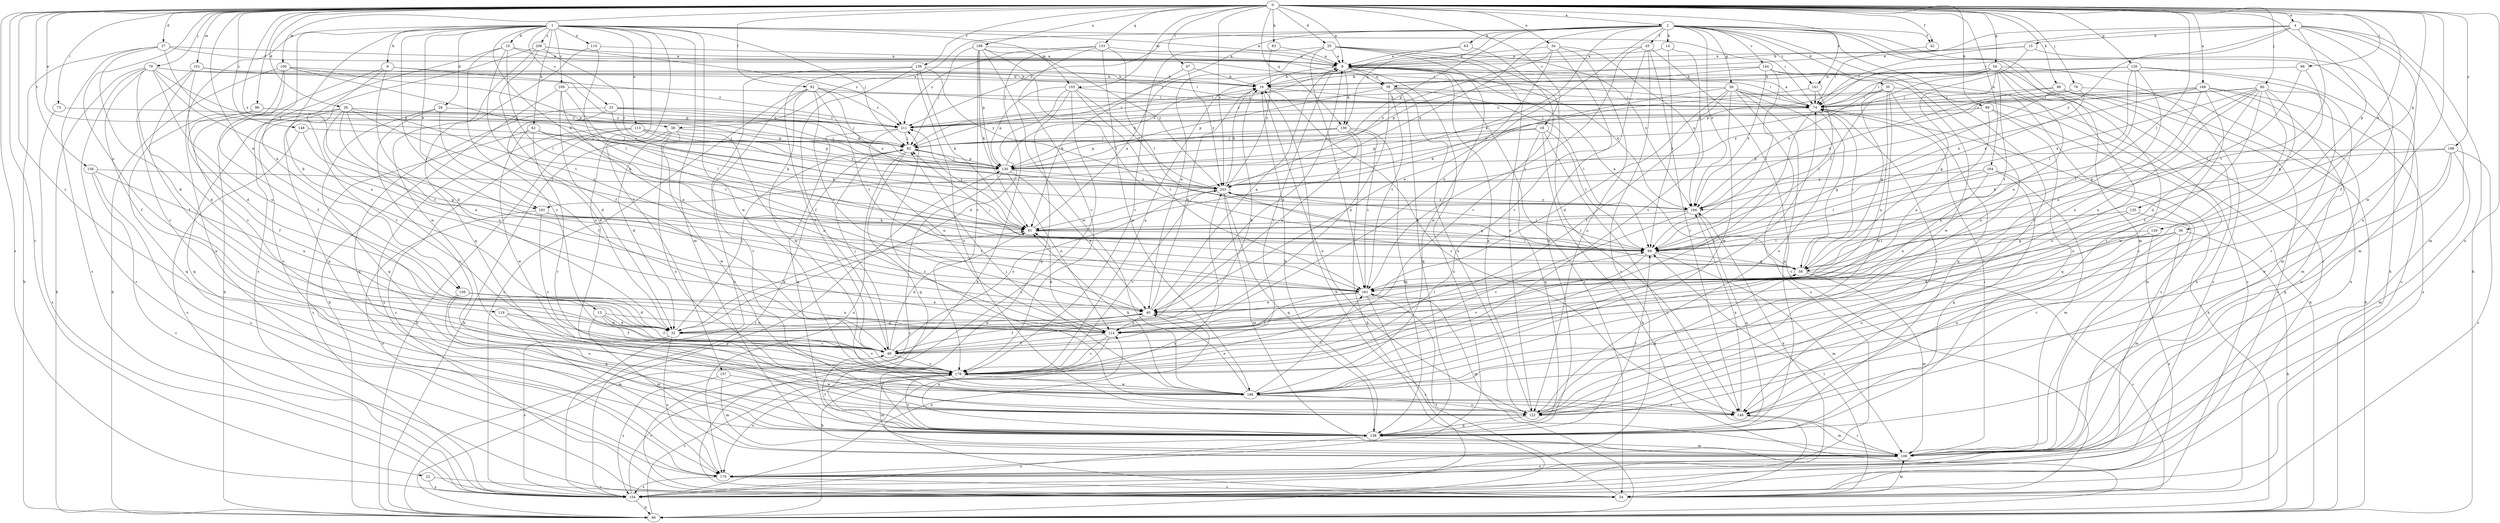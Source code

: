 strict digraph  {
0;
1;
2;
4;
8;
9;
10;
13;
14;
15;
16;
18;
22;
23;
24;
25;
26;
27;
28;
30;
32;
34;
36;
38;
39;
40;
42;
45;
49;
54;
56;
58;
62;
63;
66;
67;
73;
74;
76;
79;
80;
82;
83;
86;
89;
91;
92;
96;
98;
99;
100;
101;
103;
106;
108;
110;
113;
114;
119;
122;
126;
129;
130;
133;
135;
136;
138;
139;
141;
144;
146;
148;
154;
156;
157;
161;
164;
168;
170;
179;
186;
188;
191;
194;
199;
203;
206;
209;
211;
0 -> 2  [label=a];
0 -> 4  [label=a];
0 -> 8  [label=a];
0 -> 18  [label=c];
0 -> 22  [label=c];
0 -> 25  [label=d];
0 -> 26  [label=d];
0 -> 27  [label=d];
0 -> 34  [label=e];
0 -> 36  [label=e];
0 -> 38  [label=e];
0 -> 42  [label=f];
0 -> 54  [label=g];
0 -> 67  [label=i];
0 -> 73  [label=i];
0 -> 76  [label=j];
0 -> 79  [label=j];
0 -> 80  [label=j];
0 -> 83  [label=k];
0 -> 86  [label=k];
0 -> 89  [label=k];
0 -> 92  [label=l];
0 -> 96  [label=l];
0 -> 98  [label=l];
0 -> 99  [label=l];
0 -> 100  [label=m];
0 -> 101  [label=m];
0 -> 103  [label=m];
0 -> 108  [label=n];
0 -> 119  [label=o];
0 -> 126  [label=p];
0 -> 129  [label=p];
0 -> 133  [label=q];
0 -> 135  [label=q];
0 -> 136  [label=q];
0 -> 139  [label=r];
0 -> 141  [label=r];
0 -> 148  [label=s];
0 -> 154  [label=s];
0 -> 156  [label=t];
0 -> 164  [label=u];
0 -> 168  [label=u];
0 -> 170  [label=u];
0 -> 179  [label=v];
0 -> 186  [label=w];
0 -> 188  [label=x];
0 -> 191  [label=x];
0 -> 199  [label=y];
0 -> 203  [label=y];
1 -> 8  [label=a];
1 -> 9  [label=b];
1 -> 10  [label=b];
1 -> 13  [label=b];
1 -> 23  [label=c];
1 -> 28  [label=d];
1 -> 62  [label=h];
1 -> 74  [label=i];
1 -> 82  [label=j];
1 -> 91  [label=k];
1 -> 103  [label=m];
1 -> 106  [label=m];
1 -> 108  [label=n];
1 -> 110  [label=n];
1 -> 113  [label=n];
1 -> 122  [label=o];
1 -> 157  [label=t];
1 -> 161  [label=t];
1 -> 170  [label=u];
1 -> 186  [label=w];
1 -> 191  [label=x];
1 -> 206  [label=z];
1 -> 209  [label=z];
2 -> 14  [label=b];
2 -> 24  [label=c];
2 -> 30  [label=d];
2 -> 38  [label=e];
2 -> 42  [label=f];
2 -> 45  [label=f];
2 -> 56  [label=g];
2 -> 63  [label=h];
2 -> 66  [label=h];
2 -> 82  [label=j];
2 -> 91  [label=k];
2 -> 106  [label=m];
2 -> 114  [label=n];
2 -> 122  [label=o];
2 -> 130  [label=p];
2 -> 136  [label=q];
2 -> 141  [label=r];
2 -> 144  [label=r];
2 -> 146  [label=r];
2 -> 191  [label=x];
2 -> 194  [label=x];
2 -> 211  [label=z];
4 -> 15  [label=b];
4 -> 16  [label=b];
4 -> 39  [label=e];
4 -> 49  [label=f];
4 -> 66  [label=h];
4 -> 74  [label=i];
4 -> 106  [label=m];
4 -> 122  [label=o];
4 -> 161  [label=t];
4 -> 203  [label=y];
8 -> 16  [label=b];
8 -> 24  [label=c];
8 -> 39  [label=e];
8 -> 74  [label=i];
8 -> 136  [label=q];
8 -> 170  [label=u];
8 -> 179  [label=v];
8 -> 194  [label=x];
9 -> 16  [label=b];
9 -> 32  [label=d];
9 -> 66  [label=h];
9 -> 130  [label=p];
9 -> 179  [label=v];
10 -> 8  [label=a];
10 -> 39  [label=e];
10 -> 99  [label=l];
10 -> 154  [label=s];
10 -> 161  [label=t];
10 -> 179  [label=v];
13 -> 32  [label=d];
13 -> 49  [label=f];
13 -> 106  [label=m];
13 -> 114  [label=n];
13 -> 179  [label=v];
14 -> 8  [label=a];
14 -> 99  [label=l];
14 -> 179  [label=v];
15 -> 8  [label=a];
15 -> 74  [label=i];
15 -> 82  [label=j];
15 -> 106  [label=m];
16 -> 74  [label=i];
16 -> 122  [label=o];
16 -> 146  [label=r];
18 -> 24  [label=c];
18 -> 66  [label=h];
18 -> 82  [label=j];
18 -> 99  [label=l];
18 -> 130  [label=p];
18 -> 138  [label=q];
22 -> 24  [label=c];
22 -> 154  [label=s];
23 -> 32  [label=d];
23 -> 82  [label=j];
23 -> 91  [label=k];
23 -> 130  [label=p];
23 -> 138  [label=q];
23 -> 211  [label=z];
24 -> 16  [label=b];
24 -> 40  [label=e];
24 -> 99  [label=l];
24 -> 106  [label=m];
25 -> 8  [label=a];
25 -> 40  [label=e];
25 -> 122  [label=o];
25 -> 146  [label=r];
25 -> 161  [label=t];
25 -> 179  [label=v];
25 -> 186  [label=w];
25 -> 194  [label=x];
26 -> 40  [label=e];
26 -> 91  [label=k];
26 -> 99  [label=l];
26 -> 114  [label=n];
26 -> 122  [label=o];
26 -> 138  [label=q];
26 -> 161  [label=t];
26 -> 211  [label=z];
27 -> 8  [label=a];
27 -> 32  [label=d];
27 -> 66  [label=h];
27 -> 74  [label=i];
27 -> 154  [label=s];
27 -> 203  [label=y];
28 -> 49  [label=f];
28 -> 122  [label=o];
28 -> 138  [label=q];
28 -> 211  [label=z];
30 -> 58  [label=g];
30 -> 74  [label=i];
30 -> 114  [label=n];
30 -> 138  [label=q];
30 -> 154  [label=s];
30 -> 186  [label=w];
30 -> 203  [label=y];
32 -> 8  [label=a];
32 -> 40  [label=e];
32 -> 82  [label=j];
32 -> 91  [label=k];
32 -> 154  [label=s];
32 -> 170  [label=u];
32 -> 179  [label=v];
34 -> 8  [label=a];
34 -> 40  [label=e];
34 -> 122  [label=o];
34 -> 138  [label=q];
34 -> 194  [label=x];
34 -> 203  [label=y];
36 -> 32  [label=d];
36 -> 66  [label=h];
36 -> 99  [label=l];
36 -> 106  [label=m];
36 -> 122  [label=o];
36 -> 161  [label=t];
38 -> 32  [label=d];
38 -> 66  [label=h];
38 -> 82  [label=j];
38 -> 114  [label=n];
38 -> 122  [label=o];
38 -> 186  [label=w];
39 -> 74  [label=i];
39 -> 99  [label=l];
39 -> 114  [label=n];
39 -> 122  [label=o];
39 -> 130  [label=p];
39 -> 138  [label=q];
39 -> 161  [label=t];
39 -> 211  [label=z];
40 -> 8  [label=a];
40 -> 16  [label=b];
40 -> 32  [label=d];
40 -> 49  [label=f];
40 -> 114  [label=n];
42 -> 74  [label=i];
45 -> 8  [label=a];
45 -> 24  [label=c];
45 -> 146  [label=r];
45 -> 154  [label=s];
45 -> 161  [label=t];
45 -> 179  [label=v];
49 -> 16  [label=b];
49 -> 82  [label=j];
49 -> 91  [label=k];
49 -> 179  [label=v];
49 -> 203  [label=y];
54 -> 16  [label=b];
54 -> 40  [label=e];
54 -> 58  [label=g];
54 -> 99  [label=l];
54 -> 122  [label=o];
54 -> 130  [label=p];
54 -> 146  [label=r];
54 -> 154  [label=s];
54 -> 161  [label=t];
54 -> 194  [label=x];
56 -> 32  [label=d];
56 -> 49  [label=f];
56 -> 66  [label=h];
56 -> 74  [label=i];
56 -> 91  [label=k];
56 -> 122  [label=o];
56 -> 138  [label=q];
56 -> 154  [label=s];
56 -> 186  [label=w];
56 -> 211  [label=z];
58 -> 8  [label=a];
58 -> 24  [label=c];
58 -> 74  [label=i];
58 -> 82  [label=j];
58 -> 106  [label=m];
58 -> 161  [label=t];
62 -> 82  [label=j];
62 -> 91  [label=k];
62 -> 99  [label=l];
62 -> 146  [label=r];
62 -> 154  [label=s];
62 -> 186  [label=w];
63 -> 8  [label=a];
63 -> 82  [label=j];
63 -> 179  [label=v];
66 -> 130  [label=p];
66 -> 161  [label=t];
66 -> 179  [label=v];
67 -> 16  [label=b];
67 -> 91  [label=k];
67 -> 203  [label=y];
73 -> 154  [label=s];
73 -> 211  [label=z];
74 -> 8  [label=a];
74 -> 58  [label=g];
74 -> 66  [label=h];
74 -> 146  [label=r];
74 -> 179  [label=v];
74 -> 211  [label=z];
76 -> 74  [label=i];
76 -> 170  [label=u];
76 -> 194  [label=x];
76 -> 203  [label=y];
79 -> 16  [label=b];
79 -> 24  [label=c];
79 -> 32  [label=d];
79 -> 40  [label=e];
79 -> 49  [label=f];
79 -> 66  [label=h];
79 -> 74  [label=i];
79 -> 114  [label=n];
79 -> 130  [label=p];
80 -> 32  [label=d];
80 -> 49  [label=f];
80 -> 58  [label=g];
80 -> 74  [label=i];
80 -> 114  [label=n];
80 -> 122  [label=o];
80 -> 146  [label=r];
80 -> 186  [label=w];
80 -> 194  [label=x];
80 -> 211  [label=z];
82 -> 130  [label=p];
82 -> 138  [label=q];
82 -> 170  [label=u];
83 -> 8  [label=a];
83 -> 203  [label=y];
86 -> 66  [label=h];
86 -> 74  [label=i];
86 -> 99  [label=l];
86 -> 154  [label=s];
86 -> 170  [label=u];
86 -> 194  [label=x];
89 -> 40  [label=e];
89 -> 106  [label=m];
89 -> 138  [label=q];
89 -> 211  [label=z];
91 -> 8  [label=a];
91 -> 99  [label=l];
91 -> 211  [label=z];
92 -> 40  [label=e];
92 -> 74  [label=i];
92 -> 146  [label=r];
92 -> 154  [label=s];
92 -> 161  [label=t];
92 -> 186  [label=w];
92 -> 194  [label=x];
92 -> 211  [label=z];
96 -> 16  [label=b];
96 -> 58  [label=g];
96 -> 99  [label=l];
98 -> 49  [label=f];
98 -> 130  [label=p];
98 -> 138  [label=q];
98 -> 211  [label=z];
99 -> 58  [label=g];
99 -> 106  [label=m];
99 -> 179  [label=v];
100 -> 16  [label=b];
100 -> 49  [label=f];
100 -> 66  [label=h];
100 -> 130  [label=p];
100 -> 179  [label=v];
100 -> 194  [label=x];
101 -> 16  [label=b];
101 -> 32  [label=d];
101 -> 49  [label=f];
101 -> 179  [label=v];
101 -> 211  [label=z];
103 -> 24  [label=c];
103 -> 32  [label=d];
103 -> 74  [label=i];
103 -> 130  [label=p];
103 -> 138  [label=q];
103 -> 161  [label=t];
103 -> 203  [label=y];
106 -> 74  [label=i];
106 -> 146  [label=r];
106 -> 170  [label=u];
108 -> 32  [label=d];
108 -> 40  [label=e];
108 -> 114  [label=n];
108 -> 122  [label=o];
108 -> 138  [label=q];
110 -> 8  [label=a];
110 -> 99  [label=l];
110 -> 138  [label=q];
113 -> 24  [label=c];
113 -> 66  [label=h];
113 -> 82  [label=j];
113 -> 130  [label=p];
113 -> 170  [label=u];
113 -> 203  [label=y];
114 -> 49  [label=f];
114 -> 66  [label=h];
114 -> 91  [label=k];
114 -> 99  [label=l];
114 -> 179  [label=v];
119 -> 32  [label=d];
119 -> 49  [label=f];
119 -> 106  [label=m];
122 -> 8  [label=a];
122 -> 58  [label=g];
122 -> 138  [label=q];
126 -> 16  [label=b];
126 -> 74  [label=i];
126 -> 99  [label=l];
126 -> 106  [label=m];
126 -> 114  [label=n];
126 -> 154  [label=s];
126 -> 161  [label=t];
129 -> 99  [label=l];
129 -> 122  [label=o];
129 -> 154  [label=s];
130 -> 16  [label=b];
130 -> 24  [label=c];
130 -> 40  [label=e];
130 -> 82  [label=j];
130 -> 114  [label=n];
130 -> 203  [label=y];
133 -> 8  [label=a];
133 -> 66  [label=h];
133 -> 99  [label=l];
133 -> 179  [label=v];
133 -> 186  [label=w];
133 -> 211  [label=z];
135 -> 58  [label=g];
135 -> 91  [label=k];
135 -> 146  [label=r];
136 -> 40  [label=e];
136 -> 66  [label=h];
136 -> 82  [label=j];
136 -> 130  [label=p];
136 -> 138  [label=q];
136 -> 161  [label=t];
138 -> 16  [label=b];
138 -> 49  [label=f];
138 -> 99  [label=l];
138 -> 106  [label=m];
138 -> 114  [label=n];
138 -> 154  [label=s];
138 -> 179  [label=v];
139 -> 16  [label=b];
139 -> 49  [label=f];
139 -> 91  [label=k];
139 -> 122  [label=o];
139 -> 154  [label=s];
139 -> 179  [label=v];
139 -> 203  [label=y];
141 -> 74  [label=i];
141 -> 99  [label=l];
141 -> 211  [label=z];
144 -> 16  [label=b];
144 -> 24  [label=c];
144 -> 99  [label=l];
144 -> 130  [label=p];
144 -> 186  [label=w];
144 -> 194  [label=x];
146 -> 106  [label=m];
146 -> 194  [label=x];
146 -> 211  [label=z];
148 -> 58  [label=g];
148 -> 82  [label=j];
148 -> 154  [label=s];
154 -> 66  [label=h];
154 -> 82  [label=j];
154 -> 179  [label=v];
154 -> 203  [label=y];
156 -> 24  [label=c];
156 -> 114  [label=n];
156 -> 170  [label=u];
156 -> 203  [label=y];
157 -> 106  [label=m];
157 -> 154  [label=s];
157 -> 186  [label=w];
161 -> 40  [label=e];
161 -> 49  [label=f];
161 -> 106  [label=m];
161 -> 154  [label=s];
164 -> 99  [label=l];
164 -> 106  [label=m];
164 -> 114  [label=n];
164 -> 138  [label=q];
164 -> 203  [label=y];
168 -> 74  [label=i];
168 -> 82  [label=j];
168 -> 106  [label=m];
168 -> 114  [label=n];
168 -> 122  [label=o];
168 -> 154  [label=s];
168 -> 170  [label=u];
168 -> 194  [label=x];
170 -> 24  [label=c];
170 -> 154  [label=s];
170 -> 194  [label=x];
179 -> 8  [label=a];
179 -> 74  [label=i];
179 -> 106  [label=m];
179 -> 170  [label=u];
179 -> 186  [label=w];
186 -> 40  [label=e];
186 -> 82  [label=j];
186 -> 91  [label=k];
186 -> 122  [label=o];
186 -> 146  [label=r];
186 -> 161  [label=t];
188 -> 8  [label=a];
188 -> 82  [label=j];
188 -> 91  [label=k];
188 -> 99  [label=l];
188 -> 130  [label=p];
188 -> 179  [label=v];
188 -> 186  [label=w];
188 -> 203  [label=y];
191 -> 91  [label=k];
191 -> 161  [label=t];
191 -> 170  [label=u];
191 -> 179  [label=v];
194 -> 91  [label=k];
194 -> 138  [label=q];
194 -> 179  [label=v];
194 -> 203  [label=y];
199 -> 24  [label=c];
199 -> 91  [label=k];
199 -> 106  [label=m];
199 -> 130  [label=p];
199 -> 138  [label=q];
199 -> 186  [label=w];
203 -> 16  [label=b];
203 -> 58  [label=g];
203 -> 99  [label=l];
203 -> 106  [label=m];
203 -> 138  [label=q];
203 -> 179  [label=v];
203 -> 194  [label=x];
206 -> 8  [label=a];
206 -> 49  [label=f];
206 -> 170  [label=u];
206 -> 186  [label=w];
206 -> 203  [label=y];
206 -> 211  [label=z];
209 -> 32  [label=d];
209 -> 40  [label=e];
209 -> 66  [label=h];
209 -> 74  [label=i];
209 -> 99  [label=l];
211 -> 82  [label=j];
211 -> 114  [label=n];
211 -> 138  [label=q];
}
